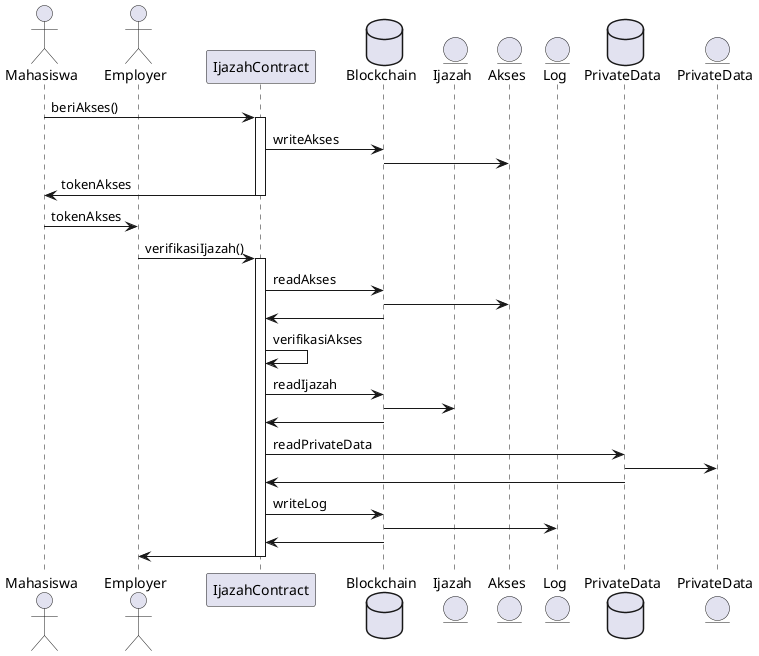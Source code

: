 @startuml
actor       Mahasiswa       as mhs
actor       Employer       as emp
'participant FE.BE.DB as mid
participant IjazahContract as ijazah
database    Blockchain      as bc
entity      Ijazah      as ijazahState
entity      Akses      as accessState
entity      Log      as logState
database    PrivateData      as pd
entity      PrivateData      as pdState
'============================================
mhs -> ijazah : beriAkses()
activate ijazah
ijazah -> bc : writeAkses
bc -> accessState
ijazah -> mhs : tokenAkses
deactivate ijazah

'============================================
mhs -> emp : tokenAkses
'============================================

emp -> ijazah : verifikasiIjazah()
activate ijazah
ijazah -> bc : readAkses
bc -> accessState
bc -> ijazah
ijazah -> ijazah : verifikasiAkses

ijazah -> bc : readIjazah
bc -> ijazahState
bc -> ijazah

ijazah -> pd : readPrivateData
pd -> pdState
pd -> ijazah

ijazah -> bc : writeLog
bc -> logState
bc -> ijazah

ijazah -> emp
deactivate ijazah



@enduml